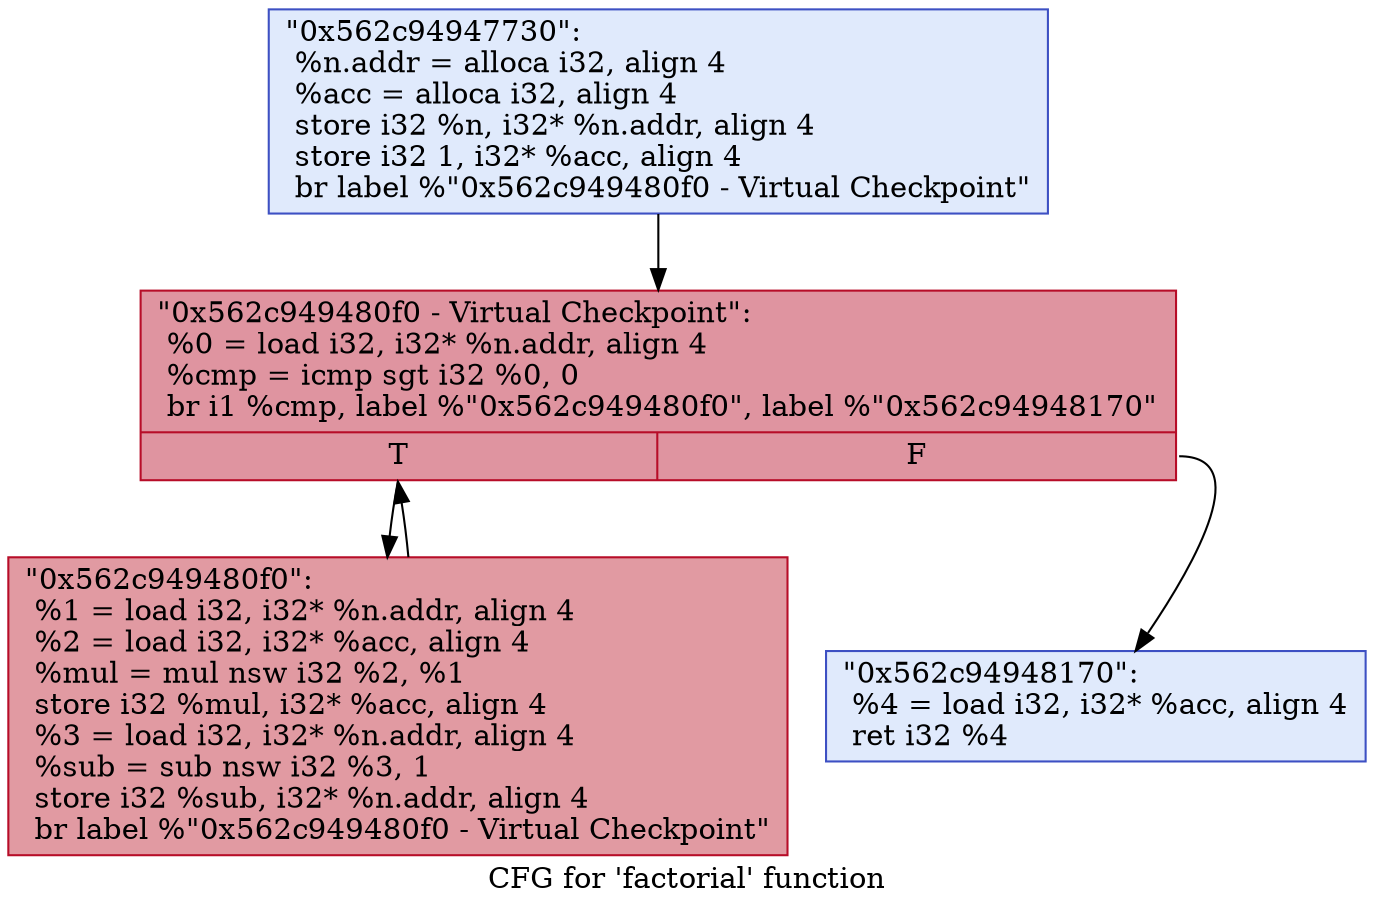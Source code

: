 digraph "CFG for 'factorial' function" {
	label="CFG for 'factorial' function";

	Node0x562c94947730 [shape=record,color="#3d50c3ff", style=filled, fillcolor="#b9d0f970",label="{\"0x562c94947730\":\l  %n.addr = alloca i32, align 4\l  %acc = alloca i32, align 4\l  store i32 %n, i32* %n.addr, align 4\l  store i32 1, i32* %acc, align 4\l  br label %\"0x562c949480f0 - Virtual Checkpoint\"\l}"];
	Node0x562c94947730 -> Node0x562c94947f20;
	Node0x562c94947f20 [shape=record,color="#b70d28ff", style=filled, fillcolor="#b70d2870",label="{\"0x562c949480f0 - Virtual Checkpoint\":            \l  %0 = load i32, i32* %n.addr, align 4\l  %cmp = icmp sgt i32 %0, 0\l  br i1 %cmp, label %\"0x562c949480f0\", label %\"0x562c94948170\"\l|{<s0>T|<s1>F}}"];
	Node0x562c94947f20:s0 -> Node0x562c949480f0;
	Node0x562c94947f20:s1 -> Node0x562c94948170;
	Node0x562c949480f0 [shape=record,color="#b70d28ff", style=filled, fillcolor="#bb1b2c70",label="{\"0x562c949480f0\":                                 \l  %1 = load i32, i32* %n.addr, align 4\l  %2 = load i32, i32* %acc, align 4\l  %mul = mul nsw i32 %2, %1\l  store i32 %mul, i32* %acc, align 4\l  %3 = load i32, i32* %n.addr, align 4\l  %sub = sub nsw i32 %3, 1\l  store i32 %sub, i32* %n.addr, align 4\l  br label %\"0x562c949480f0 - Virtual Checkpoint\"\l}"];
	Node0x562c949480f0 -> Node0x562c94947f20;
	Node0x562c94948170 [shape=record,color="#3d50c3ff", style=filled, fillcolor="#b9d0f970",label="{\"0x562c94948170\":                                 \l  %4 = load i32, i32* %acc, align 4\l  ret i32 %4\l}"];
}
